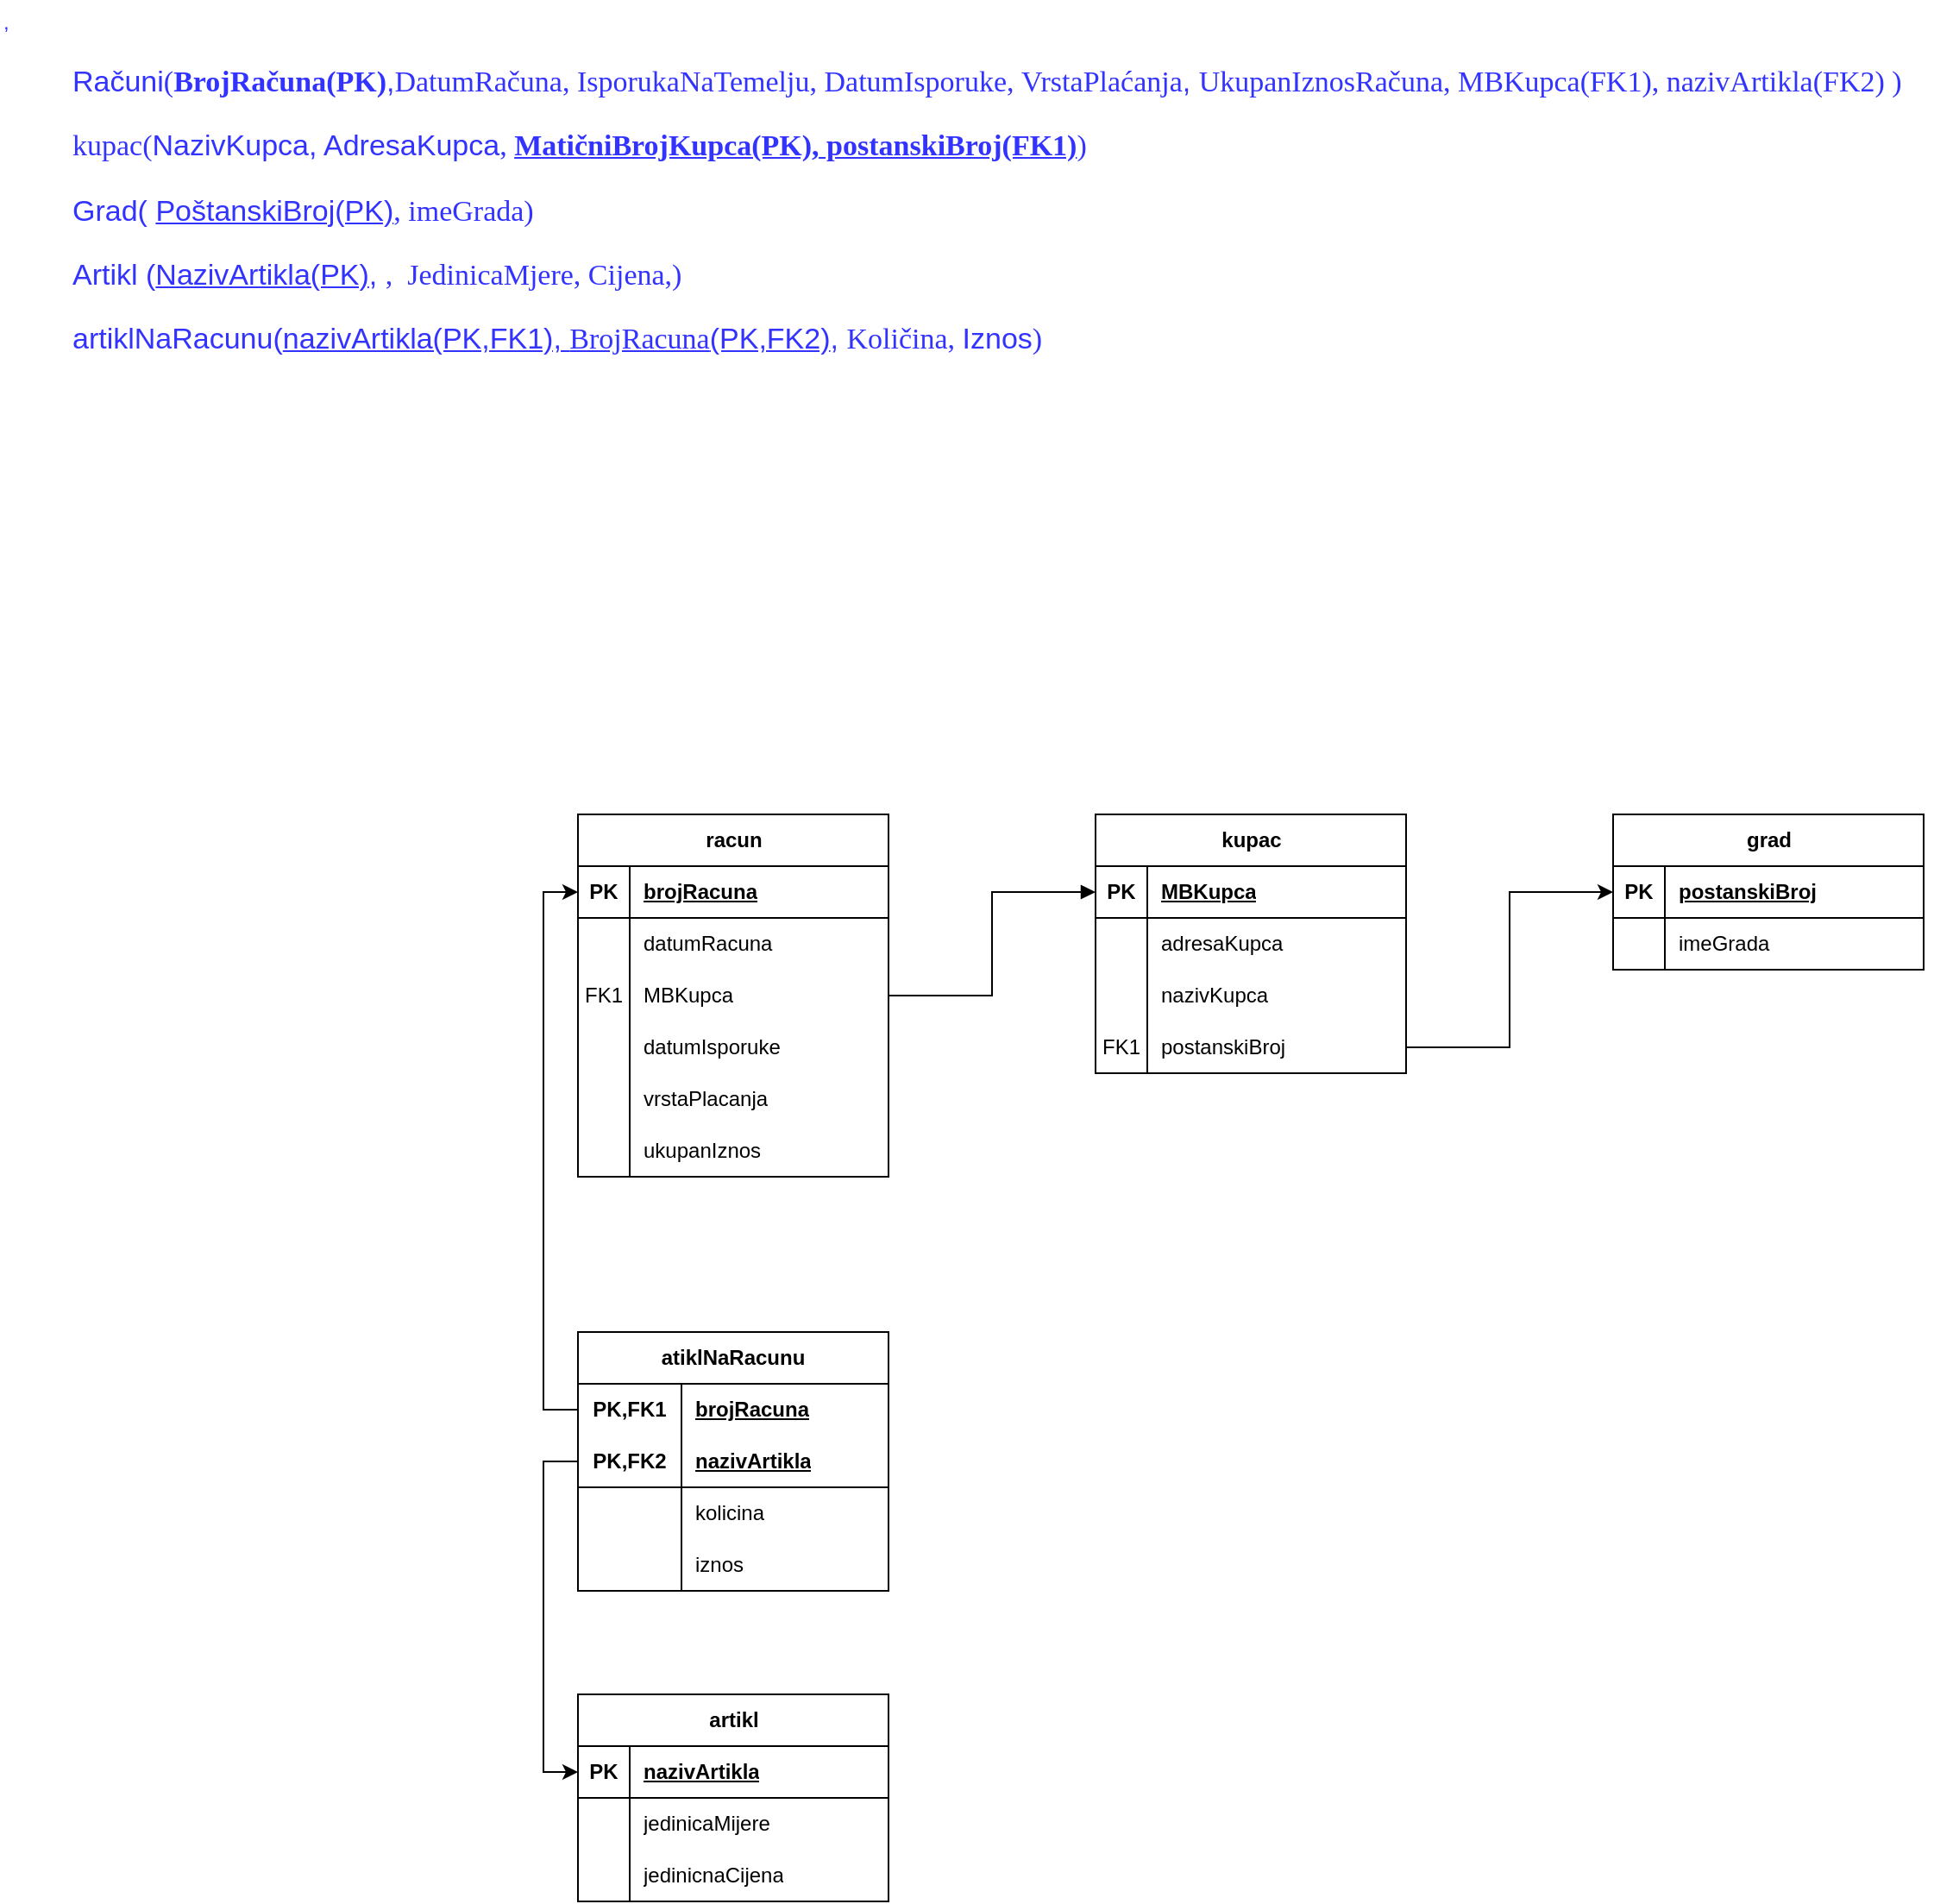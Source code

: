 <mxfile version="22.0.8" type="github">
  <diagram name="Page-1" id="1XuPFhmYRXKau8SyNhNj">
    <mxGraphModel dx="1038" dy="703" grid="1" gridSize="10" guides="1" tooltips="1" connect="1" arrows="1" fold="1" page="1" pageScale="1" pageWidth="3300" pageHeight="4681" math="0" shadow="0">
      <root>
        <mxCell id="0" />
        <mxCell id="1" parent="0" />
        <mxCell id="OReA_GEKuYEwSYurnWoB-1" value="&lt;div style=&quot;&quot; title=&quot;Page 106&quot; class=&quot;page&quot;&gt;&lt;font color=&quot;#3333ff&quot;&gt;,&lt;/font&gt;&lt;div style=&quot;background-color: rgb(255, 255, 255);&quot; class=&quot;section&quot;&gt;&lt;div class=&quot;layoutArea&quot;&gt;&lt;div class=&quot;column&quot;&gt;&lt;ul style=&quot;list-style-type: none;&quot;&gt;&lt;li style=&quot;font-size: 17px;&quot;&gt;&lt;p&gt;&lt;font color=&quot;#3333ff&quot;&gt;Računi&lt;span style=&quot;font-family: Calibri;&quot;&gt;(&lt;/span&gt;&lt;span style=&quot;font-family: Calibri; font-weight: 700;&quot;&gt;BrojRačuna(PK)&lt;/span&gt;,&lt;span style=&quot;border-color: var(--border-color); font-family: Calibri;&quot;&gt;DatumRačuna&lt;/span&gt;&lt;span style=&quot;border-color: var(--border-color); font-family: Calibri;&quot;&gt;, IsporukaNaTemelju,&amp;nbsp;&lt;/span&gt;&lt;span style=&quot;border-color: var(--border-color); font-family: Calibri;&quot;&gt;DatumIsporuke,&amp;nbsp;&lt;/span&gt;&lt;span style=&quot;border-color: var(--border-color); font-family: Calibri;&quot;&gt;VrstaPlaćanja&lt;/span&gt;,&amp;nbsp;&lt;span style=&quot;caret-color: rgb(237, 125, 49); font-family: Calibri;&quot;&gt;UkupanIznos&lt;/span&gt;&lt;span style=&quot;caret-color: rgb(237, 125, 49); font-family: Calibri;&quot;&gt;Računa, MBKupca(FK1), nazivArtikla(FK2)&lt;/span&gt;&lt;span style=&quot;font-family: Calibri;&quot;&gt;&amp;nbsp;&lt;/span&gt;&lt;span style=&quot;font-family: Calibri;&quot;&gt;)&lt;/span&gt;&lt;/font&gt;&lt;/p&gt;&lt;p&gt;&lt;font color=&quot;#3333ff&quot;&gt;&lt;span style=&quot;caret-color: rgb(237, 125, 49); font-family: Calibri;&quot;&gt;kupac(&lt;/span&gt;NazivKupca, AdresaKupca&lt;span style=&quot;border-color: var(--border-color); font-family: Calibri;&quot;&gt;,&amp;nbsp;&lt;/span&gt;&lt;span style=&quot;border-color: var(--border-color); font-family: Calibri;&quot;&gt;&lt;u&gt;&lt;b&gt;MatičniBrojKupca(PK), postanskiBroj(FK1)&lt;/b&gt;&lt;/u&gt;)&lt;/span&gt;&lt;/font&gt;&lt;/p&gt;&lt;p style=&quot;border-color: var(--border-color);&quot;&gt;&lt;font color=&quot;#3333ff&quot;&gt;Grad( &lt;u&gt;PoštanskiBroj(PK)&lt;/u&gt;&lt;span style=&quot;border-color: var(--border-color); font-family: Calibri;&quot;&gt;, ime&lt;/span&gt;&lt;span style=&quot;font-family: Calibri;&quot;&gt;Grada)&lt;/span&gt;&lt;/font&gt;&lt;/p&gt;&lt;p style=&quot;border-color: var(--border-color);&quot;&gt;&lt;font color=&quot;#3333ff&quot;&gt;Artikl (&lt;u&gt;NazivArtikla(PK)&lt;/u&gt;,&amp;nbsp;&lt;span style=&quot;border-color: var(--border-color); font-family: Calibri;&quot;&gt;, &amp;nbsp;&lt;/span&gt;&lt;span style=&quot;font-family: Calibri;&quot;&gt;JedinicaMjere, Cijena,)&lt;/span&gt;&lt;/font&gt;&lt;/p&gt;&lt;p style=&quot;border-color: var(--border-color);&quot;&gt;&lt;font color=&quot;#3333ff&quot;&gt;artiklNaRacunu(&lt;u&gt;nazivArtikla(PK,FK1),&amp;nbsp;&lt;span style=&quot;caret-color: rgb(237, 125, 49); font-family: Calibri;&quot;&gt;BrojRacuna&lt;/span&gt;(PK,FK2)&lt;/u&gt;,&amp;nbsp;&lt;span style=&quot;caret-color: rgb(237, 125, 49); font-family: Calibri;&quot;&gt;Količina,&amp;nbsp;&lt;/span&gt;Iznos&lt;span style=&quot;font-family: Calibri;&quot;&gt;)&lt;/span&gt;&lt;/font&gt;&lt;/p&gt;&lt;/li&gt;&lt;/ul&gt;&lt;/div&gt;&lt;/div&gt;&lt;/div&gt;&lt;/div&gt;" style="text;html=1;align=left;verticalAlign=middle;resizable=0;points=[];autosize=1;strokeColor=none;fillColor=none;" vertex="1" parent="1">
          <mxGeometry x="175" y="528" width="1120" height="230" as="geometry" />
        </mxCell>
        <mxCell id="OReA_GEKuYEwSYurnWoB-2" value="racun" style="shape=table;startSize=30;container=1;collapsible=1;childLayout=tableLayout;fixedRows=1;rowLines=0;fontStyle=1;align=center;resizeLast=1;html=1;" vertex="1" parent="1">
          <mxGeometry x="510" y="1000" width="180" height="210" as="geometry" />
        </mxCell>
        <mxCell id="OReA_GEKuYEwSYurnWoB-3" value="" style="shape=tableRow;horizontal=0;startSize=0;swimlaneHead=0;swimlaneBody=0;fillColor=none;collapsible=0;dropTarget=0;points=[[0,0.5],[1,0.5]];portConstraint=eastwest;top=0;left=0;right=0;bottom=1;" vertex="1" parent="OReA_GEKuYEwSYurnWoB-2">
          <mxGeometry y="30" width="180" height="30" as="geometry" />
        </mxCell>
        <mxCell id="OReA_GEKuYEwSYurnWoB-4" value="PK" style="shape=partialRectangle;connectable=0;fillColor=none;top=0;left=0;bottom=0;right=0;fontStyle=1;overflow=hidden;whiteSpace=wrap;html=1;" vertex="1" parent="OReA_GEKuYEwSYurnWoB-3">
          <mxGeometry width="30" height="30" as="geometry">
            <mxRectangle width="30" height="30" as="alternateBounds" />
          </mxGeometry>
        </mxCell>
        <mxCell id="OReA_GEKuYEwSYurnWoB-5" value="brojRacuna" style="shape=partialRectangle;connectable=0;fillColor=none;top=0;left=0;bottom=0;right=0;align=left;spacingLeft=6;fontStyle=5;overflow=hidden;whiteSpace=wrap;html=1;" vertex="1" parent="OReA_GEKuYEwSYurnWoB-3">
          <mxGeometry x="30" width="150" height="30" as="geometry">
            <mxRectangle width="150" height="30" as="alternateBounds" />
          </mxGeometry>
        </mxCell>
        <mxCell id="OReA_GEKuYEwSYurnWoB-6" value="" style="shape=tableRow;horizontal=0;startSize=0;swimlaneHead=0;swimlaneBody=0;fillColor=none;collapsible=0;dropTarget=0;points=[[0,0.5],[1,0.5]];portConstraint=eastwest;top=0;left=0;right=0;bottom=0;" vertex="1" parent="OReA_GEKuYEwSYurnWoB-2">
          <mxGeometry y="60" width="180" height="30" as="geometry" />
        </mxCell>
        <mxCell id="OReA_GEKuYEwSYurnWoB-7" value="" style="shape=partialRectangle;connectable=0;fillColor=none;top=0;left=0;bottom=0;right=0;editable=1;overflow=hidden;whiteSpace=wrap;html=1;" vertex="1" parent="OReA_GEKuYEwSYurnWoB-6">
          <mxGeometry width="30" height="30" as="geometry">
            <mxRectangle width="30" height="30" as="alternateBounds" />
          </mxGeometry>
        </mxCell>
        <mxCell id="OReA_GEKuYEwSYurnWoB-8" value="datumRacuna" style="shape=partialRectangle;connectable=0;fillColor=none;top=0;left=0;bottom=0;right=0;align=left;spacingLeft=6;overflow=hidden;whiteSpace=wrap;html=1;" vertex="1" parent="OReA_GEKuYEwSYurnWoB-6">
          <mxGeometry x="30" width="150" height="30" as="geometry">
            <mxRectangle width="150" height="30" as="alternateBounds" />
          </mxGeometry>
        </mxCell>
        <mxCell id="OReA_GEKuYEwSYurnWoB-12" value="" style="shape=tableRow;horizontal=0;startSize=0;swimlaneHead=0;swimlaneBody=0;fillColor=none;collapsible=0;dropTarget=0;points=[[0,0.5],[1,0.5]];portConstraint=eastwest;top=0;left=0;right=0;bottom=0;" vertex="1" parent="OReA_GEKuYEwSYurnWoB-2">
          <mxGeometry y="90" width="180" height="30" as="geometry" />
        </mxCell>
        <mxCell id="OReA_GEKuYEwSYurnWoB-13" value="FK1" style="shape=partialRectangle;connectable=0;fillColor=none;top=0;left=0;bottom=0;right=0;editable=1;overflow=hidden;whiteSpace=wrap;html=1;" vertex="1" parent="OReA_GEKuYEwSYurnWoB-12">
          <mxGeometry width="30" height="30" as="geometry">
            <mxRectangle width="30" height="30" as="alternateBounds" />
          </mxGeometry>
        </mxCell>
        <mxCell id="OReA_GEKuYEwSYurnWoB-14" value="MBKupca" style="shape=partialRectangle;connectable=0;fillColor=none;top=0;left=0;bottom=0;right=0;align=left;spacingLeft=6;overflow=hidden;whiteSpace=wrap;html=1;" vertex="1" parent="OReA_GEKuYEwSYurnWoB-12">
          <mxGeometry x="30" width="150" height="30" as="geometry">
            <mxRectangle width="150" height="30" as="alternateBounds" />
          </mxGeometry>
        </mxCell>
        <mxCell id="OReA_GEKuYEwSYurnWoB-73" value="" style="shape=tableRow;horizontal=0;startSize=0;swimlaneHead=0;swimlaneBody=0;fillColor=none;collapsible=0;dropTarget=0;points=[[0,0.5],[1,0.5]];portConstraint=eastwest;top=0;left=0;right=0;bottom=0;" vertex="1" parent="OReA_GEKuYEwSYurnWoB-2">
          <mxGeometry y="120" width="180" height="30" as="geometry" />
        </mxCell>
        <mxCell id="OReA_GEKuYEwSYurnWoB-74" value="" style="shape=partialRectangle;connectable=0;fillColor=none;top=0;left=0;bottom=0;right=0;editable=1;overflow=hidden;whiteSpace=wrap;html=1;" vertex="1" parent="OReA_GEKuYEwSYurnWoB-73">
          <mxGeometry width="30" height="30" as="geometry">
            <mxRectangle width="30" height="30" as="alternateBounds" />
          </mxGeometry>
        </mxCell>
        <mxCell id="OReA_GEKuYEwSYurnWoB-75" value="datumIsporuke" style="shape=partialRectangle;connectable=0;fillColor=none;top=0;left=0;bottom=0;right=0;align=left;spacingLeft=6;overflow=hidden;whiteSpace=wrap;html=1;" vertex="1" parent="OReA_GEKuYEwSYurnWoB-73">
          <mxGeometry x="30" width="150" height="30" as="geometry">
            <mxRectangle width="150" height="30" as="alternateBounds" />
          </mxGeometry>
        </mxCell>
        <mxCell id="OReA_GEKuYEwSYurnWoB-76" value="" style="shape=tableRow;horizontal=0;startSize=0;swimlaneHead=0;swimlaneBody=0;fillColor=none;collapsible=0;dropTarget=0;points=[[0,0.5],[1,0.5]];portConstraint=eastwest;top=0;left=0;right=0;bottom=0;" vertex="1" parent="OReA_GEKuYEwSYurnWoB-2">
          <mxGeometry y="150" width="180" height="30" as="geometry" />
        </mxCell>
        <mxCell id="OReA_GEKuYEwSYurnWoB-77" value="" style="shape=partialRectangle;connectable=0;fillColor=none;top=0;left=0;bottom=0;right=0;editable=1;overflow=hidden;whiteSpace=wrap;html=1;" vertex="1" parent="OReA_GEKuYEwSYurnWoB-76">
          <mxGeometry width="30" height="30" as="geometry">
            <mxRectangle width="30" height="30" as="alternateBounds" />
          </mxGeometry>
        </mxCell>
        <mxCell id="OReA_GEKuYEwSYurnWoB-78" value="vrstaPlacanja" style="shape=partialRectangle;connectable=0;fillColor=none;top=0;left=0;bottom=0;right=0;align=left;spacingLeft=6;overflow=hidden;whiteSpace=wrap;html=1;" vertex="1" parent="OReA_GEKuYEwSYurnWoB-76">
          <mxGeometry x="30" width="150" height="30" as="geometry">
            <mxRectangle width="150" height="30" as="alternateBounds" />
          </mxGeometry>
        </mxCell>
        <mxCell id="OReA_GEKuYEwSYurnWoB-79" value="" style="shape=tableRow;horizontal=0;startSize=0;swimlaneHead=0;swimlaneBody=0;fillColor=none;collapsible=0;dropTarget=0;points=[[0,0.5],[1,0.5]];portConstraint=eastwest;top=0;left=0;right=0;bottom=0;" vertex="1" parent="OReA_GEKuYEwSYurnWoB-2">
          <mxGeometry y="180" width="180" height="30" as="geometry" />
        </mxCell>
        <mxCell id="OReA_GEKuYEwSYurnWoB-80" value="" style="shape=partialRectangle;connectable=0;fillColor=none;top=0;left=0;bottom=0;right=0;editable=1;overflow=hidden;whiteSpace=wrap;html=1;" vertex="1" parent="OReA_GEKuYEwSYurnWoB-79">
          <mxGeometry width="30" height="30" as="geometry">
            <mxRectangle width="30" height="30" as="alternateBounds" />
          </mxGeometry>
        </mxCell>
        <mxCell id="OReA_GEKuYEwSYurnWoB-81" value="ukupanIznos" style="shape=partialRectangle;connectable=0;fillColor=none;top=0;left=0;bottom=0;right=0;align=left;spacingLeft=6;overflow=hidden;whiteSpace=wrap;html=1;" vertex="1" parent="OReA_GEKuYEwSYurnWoB-79">
          <mxGeometry x="30" width="150" height="30" as="geometry">
            <mxRectangle width="150" height="30" as="alternateBounds" />
          </mxGeometry>
        </mxCell>
        <mxCell id="OReA_GEKuYEwSYurnWoB-15" value="kupac" style="shape=table;startSize=30;container=1;collapsible=1;childLayout=tableLayout;fixedRows=1;rowLines=0;fontStyle=1;align=center;resizeLast=1;html=1;" vertex="1" parent="1">
          <mxGeometry x="810" y="1000" width="180" height="150" as="geometry" />
        </mxCell>
        <mxCell id="OReA_GEKuYEwSYurnWoB-16" value="" style="shape=tableRow;horizontal=0;startSize=0;swimlaneHead=0;swimlaneBody=0;fillColor=none;collapsible=0;dropTarget=0;points=[[0,0.5],[1,0.5]];portConstraint=eastwest;top=0;left=0;right=0;bottom=1;" vertex="1" parent="OReA_GEKuYEwSYurnWoB-15">
          <mxGeometry y="30" width="180" height="30" as="geometry" />
        </mxCell>
        <mxCell id="OReA_GEKuYEwSYurnWoB-17" value="PK" style="shape=partialRectangle;connectable=0;fillColor=none;top=0;left=0;bottom=0;right=0;fontStyle=1;overflow=hidden;whiteSpace=wrap;html=1;" vertex="1" parent="OReA_GEKuYEwSYurnWoB-16">
          <mxGeometry width="30" height="30" as="geometry">
            <mxRectangle width="30" height="30" as="alternateBounds" />
          </mxGeometry>
        </mxCell>
        <mxCell id="OReA_GEKuYEwSYurnWoB-18" value="MBKupca" style="shape=partialRectangle;connectable=0;fillColor=none;top=0;left=0;bottom=0;right=0;align=left;spacingLeft=6;fontStyle=5;overflow=hidden;whiteSpace=wrap;html=1;" vertex="1" parent="OReA_GEKuYEwSYurnWoB-16">
          <mxGeometry x="30" width="150" height="30" as="geometry">
            <mxRectangle width="150" height="30" as="alternateBounds" />
          </mxGeometry>
        </mxCell>
        <mxCell id="OReA_GEKuYEwSYurnWoB-19" value="" style="shape=tableRow;horizontal=0;startSize=0;swimlaneHead=0;swimlaneBody=0;fillColor=none;collapsible=0;dropTarget=0;points=[[0,0.5],[1,0.5]];portConstraint=eastwest;top=0;left=0;right=0;bottom=0;" vertex="1" parent="OReA_GEKuYEwSYurnWoB-15">
          <mxGeometry y="60" width="180" height="30" as="geometry" />
        </mxCell>
        <mxCell id="OReA_GEKuYEwSYurnWoB-20" value="" style="shape=partialRectangle;connectable=0;fillColor=none;top=0;left=0;bottom=0;right=0;editable=1;overflow=hidden;whiteSpace=wrap;html=1;" vertex="1" parent="OReA_GEKuYEwSYurnWoB-19">
          <mxGeometry width="30" height="30" as="geometry">
            <mxRectangle width="30" height="30" as="alternateBounds" />
          </mxGeometry>
        </mxCell>
        <mxCell id="OReA_GEKuYEwSYurnWoB-21" value="adresaKupca" style="shape=partialRectangle;connectable=0;fillColor=none;top=0;left=0;bottom=0;right=0;align=left;spacingLeft=6;overflow=hidden;whiteSpace=wrap;html=1;" vertex="1" parent="OReA_GEKuYEwSYurnWoB-19">
          <mxGeometry x="30" width="150" height="30" as="geometry">
            <mxRectangle width="150" height="30" as="alternateBounds" />
          </mxGeometry>
        </mxCell>
        <mxCell id="OReA_GEKuYEwSYurnWoB-22" value="" style="shape=tableRow;horizontal=0;startSize=0;swimlaneHead=0;swimlaneBody=0;fillColor=none;collapsible=0;dropTarget=0;points=[[0,0.5],[1,0.5]];portConstraint=eastwest;top=0;left=0;right=0;bottom=0;" vertex="1" parent="OReA_GEKuYEwSYurnWoB-15">
          <mxGeometry y="90" width="180" height="30" as="geometry" />
        </mxCell>
        <mxCell id="OReA_GEKuYEwSYurnWoB-23" value="" style="shape=partialRectangle;connectable=0;fillColor=none;top=0;left=0;bottom=0;right=0;editable=1;overflow=hidden;whiteSpace=wrap;html=1;" vertex="1" parent="OReA_GEKuYEwSYurnWoB-22">
          <mxGeometry width="30" height="30" as="geometry">
            <mxRectangle width="30" height="30" as="alternateBounds" />
          </mxGeometry>
        </mxCell>
        <mxCell id="OReA_GEKuYEwSYurnWoB-24" value="nazivKupca" style="shape=partialRectangle;connectable=0;fillColor=none;top=0;left=0;bottom=0;right=0;align=left;spacingLeft=6;overflow=hidden;whiteSpace=wrap;html=1;" vertex="1" parent="OReA_GEKuYEwSYurnWoB-22">
          <mxGeometry x="30" width="150" height="30" as="geometry">
            <mxRectangle width="150" height="30" as="alternateBounds" />
          </mxGeometry>
        </mxCell>
        <mxCell id="OReA_GEKuYEwSYurnWoB-25" value="" style="shape=tableRow;horizontal=0;startSize=0;swimlaneHead=0;swimlaneBody=0;fillColor=none;collapsible=0;dropTarget=0;points=[[0,0.5],[1,0.5]];portConstraint=eastwest;top=0;left=0;right=0;bottom=0;" vertex="1" parent="OReA_GEKuYEwSYurnWoB-15">
          <mxGeometry y="120" width="180" height="30" as="geometry" />
        </mxCell>
        <mxCell id="OReA_GEKuYEwSYurnWoB-26" value="FK1" style="shape=partialRectangle;connectable=0;fillColor=none;top=0;left=0;bottom=0;right=0;editable=1;overflow=hidden;whiteSpace=wrap;html=1;" vertex="1" parent="OReA_GEKuYEwSYurnWoB-25">
          <mxGeometry width="30" height="30" as="geometry">
            <mxRectangle width="30" height="30" as="alternateBounds" />
          </mxGeometry>
        </mxCell>
        <mxCell id="OReA_GEKuYEwSYurnWoB-27" value="postanskiBroj" style="shape=partialRectangle;connectable=0;fillColor=none;top=0;left=0;bottom=0;right=0;align=left;spacingLeft=6;overflow=hidden;whiteSpace=wrap;html=1;" vertex="1" parent="OReA_GEKuYEwSYurnWoB-25">
          <mxGeometry x="30" width="150" height="30" as="geometry">
            <mxRectangle width="150" height="30" as="alternateBounds" />
          </mxGeometry>
        </mxCell>
        <mxCell id="OReA_GEKuYEwSYurnWoB-28" style="edgeStyle=orthogonalEdgeStyle;rounded=0;orthogonalLoop=1;jettySize=auto;html=1;entryX=1;entryY=0.5;entryDx=0;entryDy=0;startArrow=block;startFill=1;endArrow=none;endFill=0;" edge="1" parent="1" source="OReA_GEKuYEwSYurnWoB-16" target="OReA_GEKuYEwSYurnWoB-12">
          <mxGeometry relative="1" as="geometry" />
        </mxCell>
        <mxCell id="OReA_GEKuYEwSYurnWoB-29" value="grad" style="shape=table;startSize=30;container=1;collapsible=1;childLayout=tableLayout;fixedRows=1;rowLines=0;fontStyle=1;align=center;resizeLast=1;html=1;" vertex="1" parent="1">
          <mxGeometry x="1110" y="1000" width="180" height="90" as="geometry" />
        </mxCell>
        <mxCell id="OReA_GEKuYEwSYurnWoB-30" value="" style="shape=tableRow;horizontal=0;startSize=0;swimlaneHead=0;swimlaneBody=0;fillColor=none;collapsible=0;dropTarget=0;points=[[0,0.5],[1,0.5]];portConstraint=eastwest;top=0;left=0;right=0;bottom=1;" vertex="1" parent="OReA_GEKuYEwSYurnWoB-29">
          <mxGeometry y="30" width="180" height="30" as="geometry" />
        </mxCell>
        <mxCell id="OReA_GEKuYEwSYurnWoB-31" value="PK" style="shape=partialRectangle;connectable=0;fillColor=none;top=0;left=0;bottom=0;right=0;fontStyle=1;overflow=hidden;whiteSpace=wrap;html=1;" vertex="1" parent="OReA_GEKuYEwSYurnWoB-30">
          <mxGeometry width="30" height="30" as="geometry">
            <mxRectangle width="30" height="30" as="alternateBounds" />
          </mxGeometry>
        </mxCell>
        <mxCell id="OReA_GEKuYEwSYurnWoB-32" value="postanskiBroj" style="shape=partialRectangle;connectable=0;fillColor=none;top=0;left=0;bottom=0;right=0;align=left;spacingLeft=6;fontStyle=5;overflow=hidden;whiteSpace=wrap;html=1;" vertex="1" parent="OReA_GEKuYEwSYurnWoB-30">
          <mxGeometry x="30" width="150" height="30" as="geometry">
            <mxRectangle width="150" height="30" as="alternateBounds" />
          </mxGeometry>
        </mxCell>
        <mxCell id="OReA_GEKuYEwSYurnWoB-33" value="" style="shape=tableRow;horizontal=0;startSize=0;swimlaneHead=0;swimlaneBody=0;fillColor=none;collapsible=0;dropTarget=0;points=[[0,0.5],[1,0.5]];portConstraint=eastwest;top=0;left=0;right=0;bottom=0;" vertex="1" parent="OReA_GEKuYEwSYurnWoB-29">
          <mxGeometry y="60" width="180" height="30" as="geometry" />
        </mxCell>
        <mxCell id="OReA_GEKuYEwSYurnWoB-34" value="" style="shape=partialRectangle;connectable=0;fillColor=none;top=0;left=0;bottom=0;right=0;editable=1;overflow=hidden;whiteSpace=wrap;html=1;" vertex="1" parent="OReA_GEKuYEwSYurnWoB-33">
          <mxGeometry width="30" height="30" as="geometry">
            <mxRectangle width="30" height="30" as="alternateBounds" />
          </mxGeometry>
        </mxCell>
        <mxCell id="OReA_GEKuYEwSYurnWoB-35" value="imeGrada" style="shape=partialRectangle;connectable=0;fillColor=none;top=0;left=0;bottom=0;right=0;align=left;spacingLeft=6;overflow=hidden;whiteSpace=wrap;html=1;" vertex="1" parent="OReA_GEKuYEwSYurnWoB-33">
          <mxGeometry x="30" width="150" height="30" as="geometry">
            <mxRectangle width="150" height="30" as="alternateBounds" />
          </mxGeometry>
        </mxCell>
        <mxCell id="OReA_GEKuYEwSYurnWoB-42" style="edgeStyle=orthogonalEdgeStyle;rounded=0;orthogonalLoop=1;jettySize=auto;html=1;exitX=0;exitY=0.5;exitDx=0;exitDy=0;endArrow=none;endFill=0;startArrow=classic;startFill=1;" edge="1" parent="1" source="OReA_GEKuYEwSYurnWoB-30" target="OReA_GEKuYEwSYurnWoB-25">
          <mxGeometry relative="1" as="geometry" />
        </mxCell>
        <mxCell id="OReA_GEKuYEwSYurnWoB-43" value="artikl" style="shape=table;startSize=30;container=1;collapsible=1;childLayout=tableLayout;fixedRows=1;rowLines=0;fontStyle=1;align=center;resizeLast=1;html=1;" vertex="1" parent="1">
          <mxGeometry x="510" y="1510" width="180" height="120" as="geometry" />
        </mxCell>
        <mxCell id="OReA_GEKuYEwSYurnWoB-44" value="" style="shape=tableRow;horizontal=0;startSize=0;swimlaneHead=0;swimlaneBody=0;fillColor=none;collapsible=0;dropTarget=0;points=[[0,0.5],[1,0.5]];portConstraint=eastwest;top=0;left=0;right=0;bottom=1;" vertex="1" parent="OReA_GEKuYEwSYurnWoB-43">
          <mxGeometry y="30" width="180" height="30" as="geometry" />
        </mxCell>
        <mxCell id="OReA_GEKuYEwSYurnWoB-45" value="PK" style="shape=partialRectangle;connectable=0;fillColor=none;top=0;left=0;bottom=0;right=0;fontStyle=1;overflow=hidden;whiteSpace=wrap;html=1;" vertex="1" parent="OReA_GEKuYEwSYurnWoB-44">
          <mxGeometry width="30" height="30" as="geometry">
            <mxRectangle width="30" height="30" as="alternateBounds" />
          </mxGeometry>
        </mxCell>
        <mxCell id="OReA_GEKuYEwSYurnWoB-46" value="nazivArtikla" style="shape=partialRectangle;connectable=0;fillColor=none;top=0;left=0;bottom=0;right=0;align=left;spacingLeft=6;fontStyle=5;overflow=hidden;whiteSpace=wrap;html=1;" vertex="1" parent="OReA_GEKuYEwSYurnWoB-44">
          <mxGeometry x="30" width="150" height="30" as="geometry">
            <mxRectangle width="150" height="30" as="alternateBounds" />
          </mxGeometry>
        </mxCell>
        <mxCell id="OReA_GEKuYEwSYurnWoB-47" value="" style="shape=tableRow;horizontal=0;startSize=0;swimlaneHead=0;swimlaneBody=0;fillColor=none;collapsible=0;dropTarget=0;points=[[0,0.5],[1,0.5]];portConstraint=eastwest;top=0;left=0;right=0;bottom=0;" vertex="1" parent="OReA_GEKuYEwSYurnWoB-43">
          <mxGeometry y="60" width="180" height="30" as="geometry" />
        </mxCell>
        <mxCell id="OReA_GEKuYEwSYurnWoB-48" value="" style="shape=partialRectangle;connectable=0;fillColor=none;top=0;left=0;bottom=0;right=0;editable=1;overflow=hidden;whiteSpace=wrap;html=1;" vertex="1" parent="OReA_GEKuYEwSYurnWoB-47">
          <mxGeometry width="30" height="30" as="geometry">
            <mxRectangle width="30" height="30" as="alternateBounds" />
          </mxGeometry>
        </mxCell>
        <mxCell id="OReA_GEKuYEwSYurnWoB-49" value="jedinicaMijere" style="shape=partialRectangle;connectable=0;fillColor=none;top=0;left=0;bottom=0;right=0;align=left;spacingLeft=6;overflow=hidden;whiteSpace=wrap;html=1;" vertex="1" parent="OReA_GEKuYEwSYurnWoB-47">
          <mxGeometry x="30" width="150" height="30" as="geometry">
            <mxRectangle width="150" height="30" as="alternateBounds" />
          </mxGeometry>
        </mxCell>
        <mxCell id="OReA_GEKuYEwSYurnWoB-50" value="" style="shape=tableRow;horizontal=0;startSize=0;swimlaneHead=0;swimlaneBody=0;fillColor=none;collapsible=0;dropTarget=0;points=[[0,0.5],[1,0.5]];portConstraint=eastwest;top=0;left=0;right=0;bottom=0;" vertex="1" parent="OReA_GEKuYEwSYurnWoB-43">
          <mxGeometry y="90" width="180" height="30" as="geometry" />
        </mxCell>
        <mxCell id="OReA_GEKuYEwSYurnWoB-51" value="" style="shape=partialRectangle;connectable=0;fillColor=none;top=0;left=0;bottom=0;right=0;editable=1;overflow=hidden;whiteSpace=wrap;html=1;" vertex="1" parent="OReA_GEKuYEwSYurnWoB-50">
          <mxGeometry width="30" height="30" as="geometry">
            <mxRectangle width="30" height="30" as="alternateBounds" />
          </mxGeometry>
        </mxCell>
        <mxCell id="OReA_GEKuYEwSYurnWoB-52" value="jedinicnaCijena" style="shape=partialRectangle;connectable=0;fillColor=none;top=0;left=0;bottom=0;right=0;align=left;spacingLeft=6;overflow=hidden;whiteSpace=wrap;html=1;" vertex="1" parent="OReA_GEKuYEwSYurnWoB-50">
          <mxGeometry x="30" width="150" height="30" as="geometry">
            <mxRectangle width="150" height="30" as="alternateBounds" />
          </mxGeometry>
        </mxCell>
        <mxCell id="OReA_GEKuYEwSYurnWoB-58" value="atiklNaRacunu" style="shape=table;startSize=30;container=1;collapsible=1;childLayout=tableLayout;fixedRows=1;rowLines=0;fontStyle=1;align=center;resizeLast=1;html=1;whiteSpace=wrap;" vertex="1" parent="1">
          <mxGeometry x="510" y="1300" width="180" height="150" as="geometry" />
        </mxCell>
        <mxCell id="OReA_GEKuYEwSYurnWoB-59" value="" style="shape=tableRow;horizontal=0;startSize=0;swimlaneHead=0;swimlaneBody=0;fillColor=none;collapsible=0;dropTarget=0;points=[[0,0.5],[1,0.5]];portConstraint=eastwest;top=0;left=0;right=0;bottom=0;html=1;" vertex="1" parent="OReA_GEKuYEwSYurnWoB-58">
          <mxGeometry y="30" width="180" height="30" as="geometry" />
        </mxCell>
        <mxCell id="OReA_GEKuYEwSYurnWoB-60" value="PK,FK1" style="shape=partialRectangle;connectable=0;fillColor=none;top=0;left=0;bottom=0;right=0;fontStyle=1;overflow=hidden;html=1;whiteSpace=wrap;" vertex="1" parent="OReA_GEKuYEwSYurnWoB-59">
          <mxGeometry width="60" height="30" as="geometry">
            <mxRectangle width="60" height="30" as="alternateBounds" />
          </mxGeometry>
        </mxCell>
        <mxCell id="OReA_GEKuYEwSYurnWoB-61" value="brojRacuna" style="shape=partialRectangle;connectable=0;fillColor=none;top=0;left=0;bottom=0;right=0;align=left;spacingLeft=6;fontStyle=5;overflow=hidden;html=1;whiteSpace=wrap;" vertex="1" parent="OReA_GEKuYEwSYurnWoB-59">
          <mxGeometry x="60" width="120" height="30" as="geometry">
            <mxRectangle width="120" height="30" as="alternateBounds" />
          </mxGeometry>
        </mxCell>
        <mxCell id="OReA_GEKuYEwSYurnWoB-62" value="" style="shape=tableRow;horizontal=0;startSize=0;swimlaneHead=0;swimlaneBody=0;fillColor=none;collapsible=0;dropTarget=0;points=[[0,0.5],[1,0.5]];portConstraint=eastwest;top=0;left=0;right=0;bottom=1;html=1;" vertex="1" parent="OReA_GEKuYEwSYurnWoB-58">
          <mxGeometry y="60" width="180" height="30" as="geometry" />
        </mxCell>
        <mxCell id="OReA_GEKuYEwSYurnWoB-63" value="PK,FK2" style="shape=partialRectangle;connectable=0;fillColor=none;top=0;left=0;bottom=0;right=0;fontStyle=1;overflow=hidden;html=1;whiteSpace=wrap;" vertex="1" parent="OReA_GEKuYEwSYurnWoB-62">
          <mxGeometry width="60" height="30" as="geometry">
            <mxRectangle width="60" height="30" as="alternateBounds" />
          </mxGeometry>
        </mxCell>
        <mxCell id="OReA_GEKuYEwSYurnWoB-64" value="nazivArtikla" style="shape=partialRectangle;connectable=0;fillColor=none;top=0;left=0;bottom=0;right=0;align=left;spacingLeft=6;fontStyle=5;overflow=hidden;html=1;whiteSpace=wrap;" vertex="1" parent="OReA_GEKuYEwSYurnWoB-62">
          <mxGeometry x="60" width="120" height="30" as="geometry">
            <mxRectangle width="120" height="30" as="alternateBounds" />
          </mxGeometry>
        </mxCell>
        <mxCell id="OReA_GEKuYEwSYurnWoB-65" value="" style="shape=tableRow;horizontal=0;startSize=0;swimlaneHead=0;swimlaneBody=0;fillColor=none;collapsible=0;dropTarget=0;points=[[0,0.5],[1,0.5]];portConstraint=eastwest;top=0;left=0;right=0;bottom=0;html=1;" vertex="1" parent="OReA_GEKuYEwSYurnWoB-58">
          <mxGeometry y="90" width="180" height="30" as="geometry" />
        </mxCell>
        <mxCell id="OReA_GEKuYEwSYurnWoB-66" value="" style="shape=partialRectangle;connectable=0;fillColor=none;top=0;left=0;bottom=0;right=0;editable=1;overflow=hidden;html=1;whiteSpace=wrap;" vertex="1" parent="OReA_GEKuYEwSYurnWoB-65">
          <mxGeometry width="60" height="30" as="geometry">
            <mxRectangle width="60" height="30" as="alternateBounds" />
          </mxGeometry>
        </mxCell>
        <mxCell id="OReA_GEKuYEwSYurnWoB-67" value="kolicina" style="shape=partialRectangle;connectable=0;fillColor=none;top=0;left=0;bottom=0;right=0;align=left;spacingLeft=6;overflow=hidden;html=1;whiteSpace=wrap;" vertex="1" parent="OReA_GEKuYEwSYurnWoB-65">
          <mxGeometry x="60" width="120" height="30" as="geometry">
            <mxRectangle width="120" height="30" as="alternateBounds" />
          </mxGeometry>
        </mxCell>
        <mxCell id="OReA_GEKuYEwSYurnWoB-68" value="" style="shape=tableRow;horizontal=0;startSize=0;swimlaneHead=0;swimlaneBody=0;fillColor=none;collapsible=0;dropTarget=0;points=[[0,0.5],[1,0.5]];portConstraint=eastwest;top=0;left=0;right=0;bottom=0;html=1;" vertex="1" parent="OReA_GEKuYEwSYurnWoB-58">
          <mxGeometry y="120" width="180" height="30" as="geometry" />
        </mxCell>
        <mxCell id="OReA_GEKuYEwSYurnWoB-69" value="" style="shape=partialRectangle;connectable=0;fillColor=none;top=0;left=0;bottom=0;right=0;editable=1;overflow=hidden;html=1;whiteSpace=wrap;" vertex="1" parent="OReA_GEKuYEwSYurnWoB-68">
          <mxGeometry width="60" height="30" as="geometry">
            <mxRectangle width="60" height="30" as="alternateBounds" />
          </mxGeometry>
        </mxCell>
        <mxCell id="OReA_GEKuYEwSYurnWoB-70" value="iznos" style="shape=partialRectangle;connectable=0;fillColor=none;top=0;left=0;bottom=0;right=0;align=left;spacingLeft=6;overflow=hidden;html=1;whiteSpace=wrap;" vertex="1" parent="OReA_GEKuYEwSYurnWoB-68">
          <mxGeometry x="60" width="120" height="30" as="geometry">
            <mxRectangle width="120" height="30" as="alternateBounds" />
          </mxGeometry>
        </mxCell>
        <mxCell id="OReA_GEKuYEwSYurnWoB-71" style="edgeStyle=orthogonalEdgeStyle;rounded=0;orthogonalLoop=1;jettySize=auto;html=1;exitX=0;exitY=0.5;exitDx=0;exitDy=0;entryX=0;entryY=0.5;entryDx=0;entryDy=0;startArrow=classic;startFill=1;endArrow=none;endFill=0;" edge="1" parent="1" source="OReA_GEKuYEwSYurnWoB-44" target="OReA_GEKuYEwSYurnWoB-62">
          <mxGeometry relative="1" as="geometry" />
        </mxCell>
        <mxCell id="OReA_GEKuYEwSYurnWoB-72" style="edgeStyle=orthogonalEdgeStyle;rounded=0;orthogonalLoop=1;jettySize=auto;html=1;exitX=0;exitY=0.5;exitDx=0;exitDy=0;entryX=0;entryY=0.5;entryDx=0;entryDy=0;endArrow=none;endFill=0;startArrow=classic;startFill=1;" edge="1" parent="1" source="OReA_GEKuYEwSYurnWoB-3" target="OReA_GEKuYEwSYurnWoB-59">
          <mxGeometry relative="1" as="geometry" />
        </mxCell>
      </root>
    </mxGraphModel>
  </diagram>
</mxfile>

